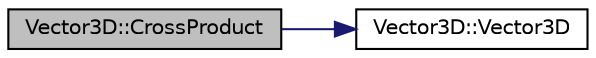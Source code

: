 digraph G
{
  edge [fontname="Helvetica",fontsize="10",labelfontname="Helvetica",labelfontsize="10"];
  node [fontname="Helvetica",fontsize="10",shape=record];
  rankdir="LR";
  Node1 [label="Vector3D::CrossProduct",height=0.2,width=0.4,color="black", fillcolor="grey75", style="filled" fontcolor="black"];
  Node1 -> Node2 [color="midnightblue",fontsize="10",style="solid",fontname="Helvetica"];
  Node2 [label="Vector3D::Vector3D",height=0.2,width=0.4,color="black", fillcolor="white", style="filled",URL="$class_vector3_d.html#a0b11a8d75da427b27443d8a94d0d296c"];
}

